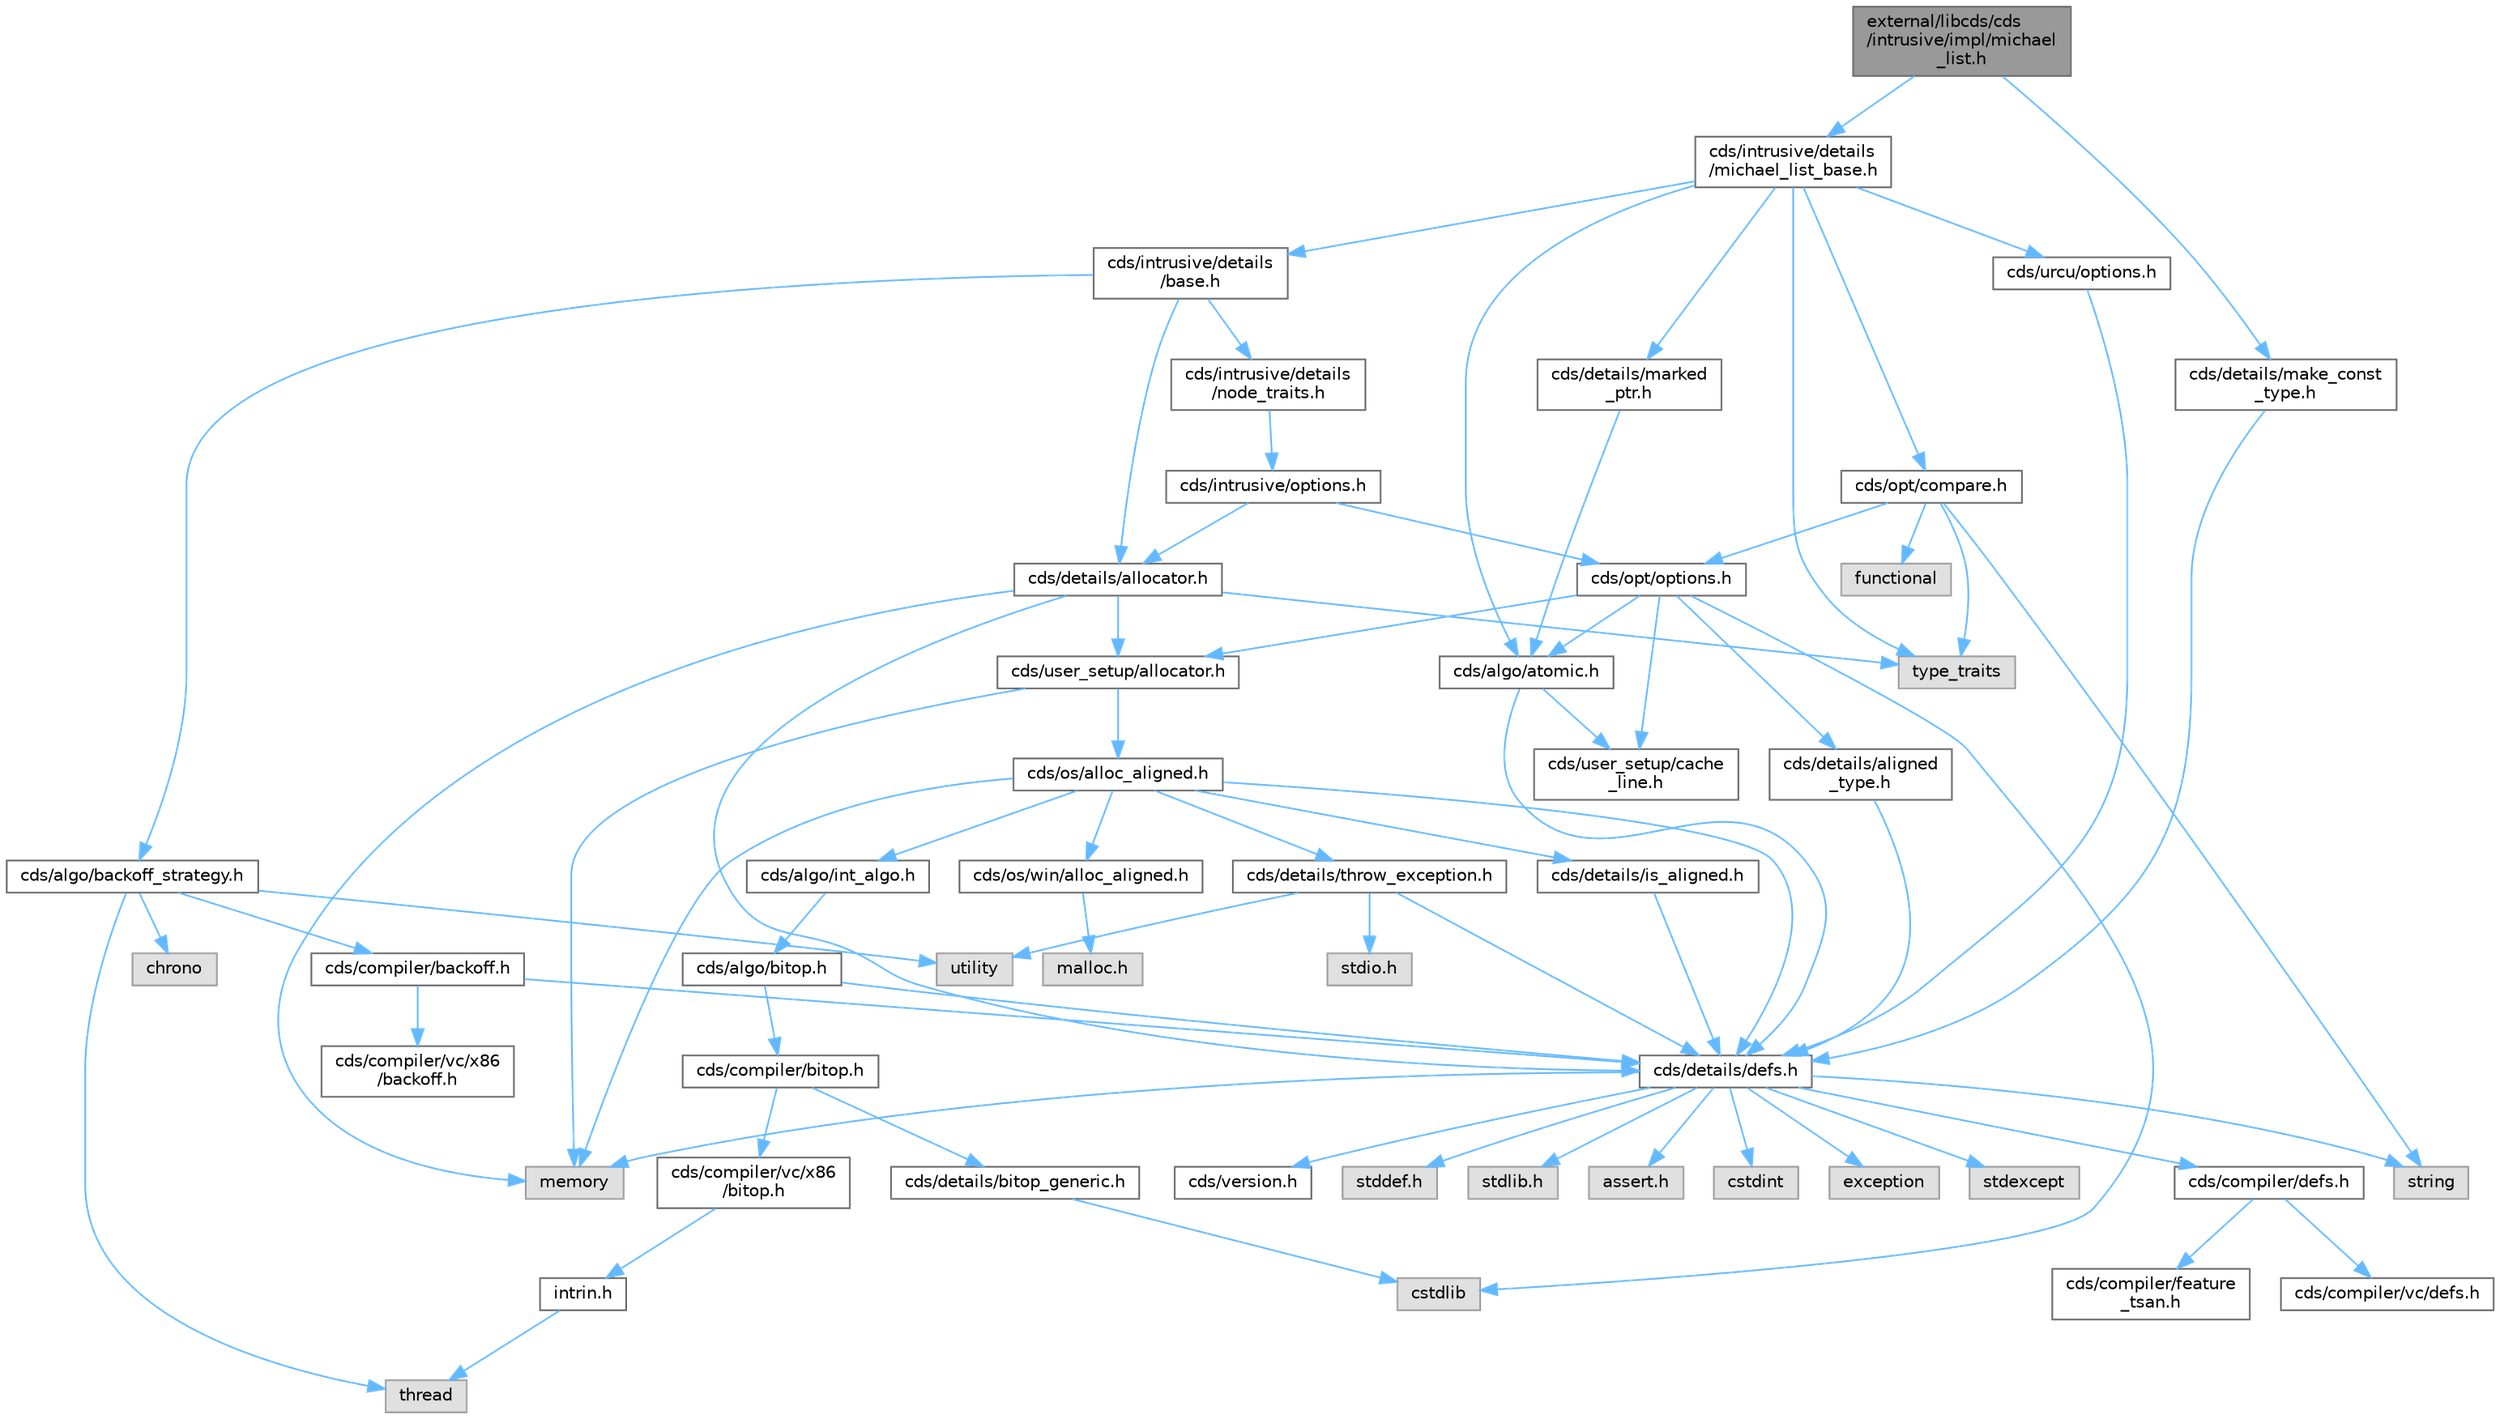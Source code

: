 digraph "external/libcds/cds/intrusive/impl/michael_list.h"
{
 // LATEX_PDF_SIZE
  bgcolor="transparent";
  edge [fontname=Helvetica,fontsize=10,labelfontname=Helvetica,labelfontsize=10];
  node [fontname=Helvetica,fontsize=10,shape=box,height=0.2,width=0.4];
  Node1 [id="Node000001",label="external/libcds/cds\l/intrusive/impl/michael\l_list.h",height=0.2,width=0.4,color="gray40", fillcolor="grey60", style="filled", fontcolor="black",tooltip=" "];
  Node1 -> Node2 [id="edge1_Node000001_Node000002",color="steelblue1",style="solid",tooltip=" "];
  Node2 [id="Node000002",label="cds/intrusive/details\l/michael_list_base.h",height=0.2,width=0.4,color="grey40", fillcolor="white", style="filled",URL="$intrusive_2details_2michael__list__base_8h.html",tooltip=" "];
  Node2 -> Node3 [id="edge2_Node000002_Node000003",color="steelblue1",style="solid",tooltip=" "];
  Node3 [id="Node000003",label="type_traits",height=0.2,width=0.4,color="grey60", fillcolor="#E0E0E0", style="filled",tooltip=" "];
  Node2 -> Node4 [id="edge3_Node000002_Node000004",color="steelblue1",style="solid",tooltip=" "];
  Node4 [id="Node000004",label="cds/intrusive/details\l/base.h",height=0.2,width=0.4,color="grey40", fillcolor="white", style="filled",URL="$external_2libcds_2cds_2intrusive_2details_2base_8h.html",tooltip=" "];
  Node4 -> Node5 [id="edge4_Node000004_Node000005",color="steelblue1",style="solid",tooltip=" "];
  Node5 [id="Node000005",label="cds/intrusive/details\l/node_traits.h",height=0.2,width=0.4,color="grey40", fillcolor="white", style="filled",URL="$node__traits_8h.html",tooltip=" "];
  Node5 -> Node6 [id="edge5_Node000005_Node000006",color="steelblue1",style="solid",tooltip=" "];
  Node6 [id="Node000006",label="cds/intrusive/options.h",height=0.2,width=0.4,color="grey40", fillcolor="white", style="filled",URL="$intrusive_2options_8h.html",tooltip=" "];
  Node6 -> Node7 [id="edge6_Node000006_Node000007",color="steelblue1",style="solid",tooltip=" "];
  Node7 [id="Node000007",label="cds/opt/options.h",height=0.2,width=0.4,color="grey40", fillcolor="white", style="filled",URL="$opt_2options_8h.html",tooltip=" "];
  Node7 -> Node8 [id="edge7_Node000007_Node000008",color="steelblue1",style="solid",tooltip=" "];
  Node8 [id="Node000008",label="cstdlib",height=0.2,width=0.4,color="grey60", fillcolor="#E0E0E0", style="filled",tooltip=" "];
  Node7 -> Node9 [id="edge8_Node000007_Node000009",color="steelblue1",style="solid",tooltip=" "];
  Node9 [id="Node000009",label="cds/details/aligned\l_type.h",height=0.2,width=0.4,color="grey40", fillcolor="white", style="filled",URL="$aligned__type_8h.html",tooltip=" "];
  Node9 -> Node10 [id="edge9_Node000009_Node000010",color="steelblue1",style="solid",tooltip=" "];
  Node10 [id="Node000010",label="cds/details/defs.h",height=0.2,width=0.4,color="grey40", fillcolor="white", style="filled",URL="$details_2defs_8h.html",tooltip=" "];
  Node10 -> Node11 [id="edge10_Node000010_Node000011",color="steelblue1",style="solid",tooltip=" "];
  Node11 [id="Node000011",label="stddef.h",height=0.2,width=0.4,color="grey60", fillcolor="#E0E0E0", style="filled",tooltip=" "];
  Node10 -> Node12 [id="edge11_Node000010_Node000012",color="steelblue1",style="solid",tooltip=" "];
  Node12 [id="Node000012",label="stdlib.h",height=0.2,width=0.4,color="grey60", fillcolor="#E0E0E0", style="filled",tooltip=" "];
  Node10 -> Node13 [id="edge12_Node000010_Node000013",color="steelblue1",style="solid",tooltip=" "];
  Node13 [id="Node000013",label="assert.h",height=0.2,width=0.4,color="grey60", fillcolor="#E0E0E0", style="filled",tooltip=" "];
  Node10 -> Node14 [id="edge13_Node000010_Node000014",color="steelblue1",style="solid",tooltip=" "];
  Node14 [id="Node000014",label="cstdint",height=0.2,width=0.4,color="grey60", fillcolor="#E0E0E0", style="filled",tooltip=" "];
  Node10 -> Node15 [id="edge14_Node000010_Node000015",color="steelblue1",style="solid",tooltip=" "];
  Node15 [id="Node000015",label="exception",height=0.2,width=0.4,color="grey60", fillcolor="#E0E0E0", style="filled",tooltip=" "];
  Node10 -> Node16 [id="edge15_Node000010_Node000016",color="steelblue1",style="solid",tooltip=" "];
  Node16 [id="Node000016",label="stdexcept",height=0.2,width=0.4,color="grey60", fillcolor="#E0E0E0", style="filled",tooltip=" "];
  Node10 -> Node17 [id="edge16_Node000010_Node000017",color="steelblue1",style="solid",tooltip=" "];
  Node17 [id="Node000017",label="string",height=0.2,width=0.4,color="grey60", fillcolor="#E0E0E0", style="filled",tooltip=" "];
  Node10 -> Node18 [id="edge17_Node000010_Node000018",color="steelblue1",style="solid",tooltip=" "];
  Node18 [id="Node000018",label="memory",height=0.2,width=0.4,color="grey60", fillcolor="#E0E0E0", style="filled",tooltip=" "];
  Node10 -> Node19 [id="edge18_Node000010_Node000019",color="steelblue1",style="solid",tooltip=" "];
  Node19 [id="Node000019",label="cds/version.h",height=0.2,width=0.4,color="grey40", fillcolor="white", style="filled",URL="$external_2libcds_2cds_2version_8h.html",tooltip=" "];
  Node10 -> Node20 [id="edge19_Node000010_Node000020",color="steelblue1",style="solid",tooltip=" "];
  Node20 [id="Node000020",label="cds/compiler/defs.h",height=0.2,width=0.4,color="grey40", fillcolor="white", style="filled",URL="$compiler_2defs_8h.html",tooltip=" "];
  Node20 -> Node21 [id="edge20_Node000020_Node000021",color="steelblue1",style="solid",tooltip=" "];
  Node21 [id="Node000021",label="cds/compiler/vc/defs.h",height=0.2,width=0.4,color="grey40", fillcolor="white", style="filled",URL="$compiler_2vc_2defs_8h.html",tooltip=" "];
  Node20 -> Node22 [id="edge21_Node000020_Node000022",color="steelblue1",style="solid",tooltip=" "];
  Node22 [id="Node000022",label="cds/compiler/feature\l_tsan.h",height=0.2,width=0.4,color="grey40", fillcolor="white", style="filled",URL="$feature__tsan_8h.html",tooltip=" "];
  Node7 -> Node23 [id="edge22_Node000007_Node000023",color="steelblue1",style="solid",tooltip=" "];
  Node23 [id="Node000023",label="cds/user_setup/allocator.h",height=0.2,width=0.4,color="grey40", fillcolor="white", style="filled",URL="$external_2libcds_2cds_2user__setup_2allocator_8h.html",tooltip="Default implementation of allocator classes."];
  Node23 -> Node18 [id="edge23_Node000023_Node000018",color="steelblue1",style="solid",tooltip=" "];
  Node23 -> Node24 [id="edge24_Node000023_Node000024",color="steelblue1",style="solid",tooltip=" "];
  Node24 [id="Node000024",label="cds/os/alloc_aligned.h",height=0.2,width=0.4,color="grey40", fillcolor="white", style="filled",URL="$alloc__aligned_8h.html",tooltip=" "];
  Node24 -> Node10 [id="edge25_Node000024_Node000010",color="steelblue1",style="solid",tooltip=" "];
  Node24 -> Node25 [id="edge26_Node000024_Node000025",color="steelblue1",style="solid",tooltip=" "];
  Node25 [id="Node000025",label="cds/os/win/alloc_aligned.h",height=0.2,width=0.4,color="grey40", fillcolor="white", style="filled",URL="$win_2alloc__aligned_8h.html",tooltip=" "];
  Node25 -> Node26 [id="edge27_Node000025_Node000026",color="steelblue1",style="solid",tooltip=" "];
  Node26 [id="Node000026",label="malloc.h",height=0.2,width=0.4,color="grey60", fillcolor="#E0E0E0", style="filled",tooltip=" "];
  Node24 -> Node18 [id="edge28_Node000024_Node000018",color="steelblue1",style="solid",tooltip=" "];
  Node24 -> Node27 [id="edge29_Node000024_Node000027",color="steelblue1",style="solid",tooltip=" "];
  Node27 [id="Node000027",label="cds/details/is_aligned.h",height=0.2,width=0.4,color="grey40", fillcolor="white", style="filled",URL="$is__aligned_8h.html",tooltip=" "];
  Node27 -> Node10 [id="edge30_Node000027_Node000010",color="steelblue1",style="solid",tooltip=" "];
  Node24 -> Node28 [id="edge31_Node000024_Node000028",color="steelblue1",style="solid",tooltip=" "];
  Node28 [id="Node000028",label="cds/algo/int_algo.h",height=0.2,width=0.4,color="grey40", fillcolor="white", style="filled",URL="$int__algo_8h.html",tooltip=" "];
  Node28 -> Node29 [id="edge32_Node000028_Node000029",color="steelblue1",style="solid",tooltip=" "];
  Node29 [id="Node000029",label="cds/algo/bitop.h",height=0.2,width=0.4,color="grey40", fillcolor="white", style="filled",URL="$algo_2bitop_8h.html",tooltip=" "];
  Node29 -> Node10 [id="edge33_Node000029_Node000010",color="steelblue1",style="solid",tooltip=" "];
  Node29 -> Node30 [id="edge34_Node000029_Node000030",color="steelblue1",style="solid",tooltip=" "];
  Node30 [id="Node000030",label="cds/compiler/bitop.h",height=0.2,width=0.4,color="grey40", fillcolor="white", style="filled",URL="$compiler_2bitop_8h.html",tooltip=" "];
  Node30 -> Node31 [id="edge35_Node000030_Node000031",color="steelblue1",style="solid",tooltip=" "];
  Node31 [id="Node000031",label="cds/compiler/vc/x86\l/bitop.h",height=0.2,width=0.4,color="grey40", fillcolor="white", style="filled",URL="$compiler_2vc_2x86_2bitop_8h.html",tooltip=" "];
  Node31 -> Node32 [id="edge36_Node000031_Node000032",color="steelblue1",style="solid",tooltip=" "];
  Node32 [id="Node000032",label="intrin.h",height=0.2,width=0.4,color="grey40", fillcolor="white", style="filled",URL="$intrin_8h.html",tooltip=" "];
  Node32 -> Node33 [id="edge37_Node000032_Node000033",color="steelblue1",style="solid",tooltip=" "];
  Node33 [id="Node000033",label="thread",height=0.2,width=0.4,color="grey60", fillcolor="#E0E0E0", style="filled",tooltip=" "];
  Node30 -> Node34 [id="edge38_Node000030_Node000034",color="steelblue1",style="solid",tooltip=" "];
  Node34 [id="Node000034",label="cds/details/bitop_generic.h",height=0.2,width=0.4,color="grey40", fillcolor="white", style="filled",URL="$bitop__generic_8h.html",tooltip=" "];
  Node34 -> Node8 [id="edge39_Node000034_Node000008",color="steelblue1",style="solid",tooltip=" "];
  Node24 -> Node35 [id="edge40_Node000024_Node000035",color="steelblue1",style="solid",tooltip=" "];
  Node35 [id="Node000035",label="cds/details/throw_exception.h",height=0.2,width=0.4,color="grey40", fillcolor="white", style="filled",URL="$throw__exception_8h.html",tooltip=" "];
  Node35 -> Node10 [id="edge41_Node000035_Node000010",color="steelblue1",style="solid",tooltip=" "];
  Node35 -> Node36 [id="edge42_Node000035_Node000036",color="steelblue1",style="solid",tooltip=" "];
  Node36 [id="Node000036",label="stdio.h",height=0.2,width=0.4,color="grey60", fillcolor="#E0E0E0", style="filled",tooltip=" "];
  Node35 -> Node37 [id="edge43_Node000035_Node000037",color="steelblue1",style="solid",tooltip=" "];
  Node37 [id="Node000037",label="utility",height=0.2,width=0.4,color="grey60", fillcolor="#E0E0E0", style="filled",tooltip=" "];
  Node7 -> Node38 [id="edge44_Node000007_Node000038",color="steelblue1",style="solid",tooltip=" "];
  Node38 [id="Node000038",label="cds/user_setup/cache\l_line.h",height=0.2,width=0.4,color="grey40", fillcolor="white", style="filled",URL="$cache__line_8h.html",tooltip="Cache-line size definition"];
  Node7 -> Node39 [id="edge45_Node000007_Node000039",color="steelblue1",style="solid",tooltip=" "];
  Node39 [id="Node000039",label="cds/algo/atomic.h",height=0.2,width=0.4,color="grey40", fillcolor="white", style="filled",URL="$external_2libcds_2cds_2algo_2atomic_8h.html",tooltip=" "];
  Node39 -> Node10 [id="edge46_Node000039_Node000010",color="steelblue1",style="solid",tooltip=" "];
  Node39 -> Node38 [id="edge47_Node000039_Node000038",color="steelblue1",style="solid",tooltip=" "];
  Node6 -> Node40 [id="edge48_Node000006_Node000040",color="steelblue1",style="solid",tooltip=" "];
  Node40 [id="Node000040",label="cds/details/allocator.h",height=0.2,width=0.4,color="grey40", fillcolor="white", style="filled",URL="$external_2libcds_2cds_2details_2allocator_8h.html",tooltip=" "];
  Node40 -> Node3 [id="edge49_Node000040_Node000003",color="steelblue1",style="solid",tooltip=" "];
  Node40 -> Node18 [id="edge50_Node000040_Node000018",color="steelblue1",style="solid",tooltip=" "];
  Node40 -> Node10 [id="edge51_Node000040_Node000010",color="steelblue1",style="solid",tooltip=" "];
  Node40 -> Node23 [id="edge52_Node000040_Node000023",color="steelblue1",style="solid",tooltip=" "];
  Node4 -> Node40 [id="edge53_Node000004_Node000040",color="steelblue1",style="solid",tooltip=" "];
  Node4 -> Node41 [id="edge54_Node000004_Node000041",color="steelblue1",style="solid",tooltip=" "];
  Node41 [id="Node000041",label="cds/algo/backoff_strategy.h",height=0.2,width=0.4,color="grey40", fillcolor="white", style="filled",URL="$backoff__strategy_8h.html",tooltip=" "];
  Node41 -> Node37 [id="edge55_Node000041_Node000037",color="steelblue1",style="solid",tooltip=" "];
  Node41 -> Node33 [id="edge56_Node000041_Node000033",color="steelblue1",style="solid",tooltip=" "];
  Node41 -> Node42 [id="edge57_Node000041_Node000042",color="steelblue1",style="solid",tooltip=" "];
  Node42 [id="Node000042",label="chrono",height=0.2,width=0.4,color="grey60", fillcolor="#E0E0E0", style="filled",tooltip=" "];
  Node41 -> Node43 [id="edge58_Node000041_Node000043",color="steelblue1",style="solid",tooltip=" "];
  Node43 [id="Node000043",label="cds/compiler/backoff.h",height=0.2,width=0.4,color="grey40", fillcolor="white", style="filled",URL="$backoff_8h.html",tooltip=" "];
  Node43 -> Node10 [id="edge59_Node000043_Node000010",color="steelblue1",style="solid",tooltip=" "];
  Node43 -> Node44 [id="edge60_Node000043_Node000044",color="steelblue1",style="solid",tooltip=" "];
  Node44 [id="Node000044",label="cds/compiler/vc/x86\l/backoff.h",height=0.2,width=0.4,color="grey40", fillcolor="white", style="filled",URL="$vc_2x86_2backoff_8h.html",tooltip=" "];
  Node2 -> Node45 [id="edge61_Node000002_Node000045",color="steelblue1",style="solid",tooltip=" "];
  Node45 [id="Node000045",label="cds/opt/compare.h",height=0.2,width=0.4,color="grey40", fillcolor="white", style="filled",URL="$external_2libcds_2cds_2opt_2compare_8h.html",tooltip=" "];
  Node45 -> Node3 [id="edge62_Node000045_Node000003",color="steelblue1",style="solid",tooltip=" "];
  Node45 -> Node46 [id="edge63_Node000045_Node000046",color="steelblue1",style="solid",tooltip=" "];
  Node46 [id="Node000046",label="functional",height=0.2,width=0.4,color="grey60", fillcolor="#E0E0E0", style="filled",tooltip=" "];
  Node45 -> Node17 [id="edge64_Node000045_Node000017",color="steelblue1",style="solid",tooltip=" "];
  Node45 -> Node7 [id="edge65_Node000045_Node000007",color="steelblue1",style="solid",tooltip=" "];
  Node2 -> Node39 [id="edge66_Node000002_Node000039",color="steelblue1",style="solid",tooltip=" "];
  Node2 -> Node47 [id="edge67_Node000002_Node000047",color="steelblue1",style="solid",tooltip=" "];
  Node47 [id="Node000047",label="cds/details/marked\l_ptr.h",height=0.2,width=0.4,color="grey40", fillcolor="white", style="filled",URL="$marked__ptr_8h.html",tooltip=" "];
  Node47 -> Node39 [id="edge68_Node000047_Node000039",color="steelblue1",style="solid",tooltip=" "];
  Node2 -> Node48 [id="edge69_Node000002_Node000048",color="steelblue1",style="solid",tooltip=" "];
  Node48 [id="Node000048",label="cds/urcu/options.h",height=0.2,width=0.4,color="grey40", fillcolor="white", style="filled",URL="$urcu_2options_8h.html",tooltip=" "];
  Node48 -> Node10 [id="edge70_Node000048_Node000010",color="steelblue1",style="solid",tooltip=" "];
  Node1 -> Node49 [id="edge71_Node000001_Node000049",color="steelblue1",style="solid",tooltip=" "];
  Node49 [id="Node000049",label="cds/details/make_const\l_type.h",height=0.2,width=0.4,color="grey40", fillcolor="white", style="filled",URL="$make__const__type_8h.html",tooltip=" "];
  Node49 -> Node10 [id="edge72_Node000049_Node000010",color="steelblue1",style="solid",tooltip=" "];
}
